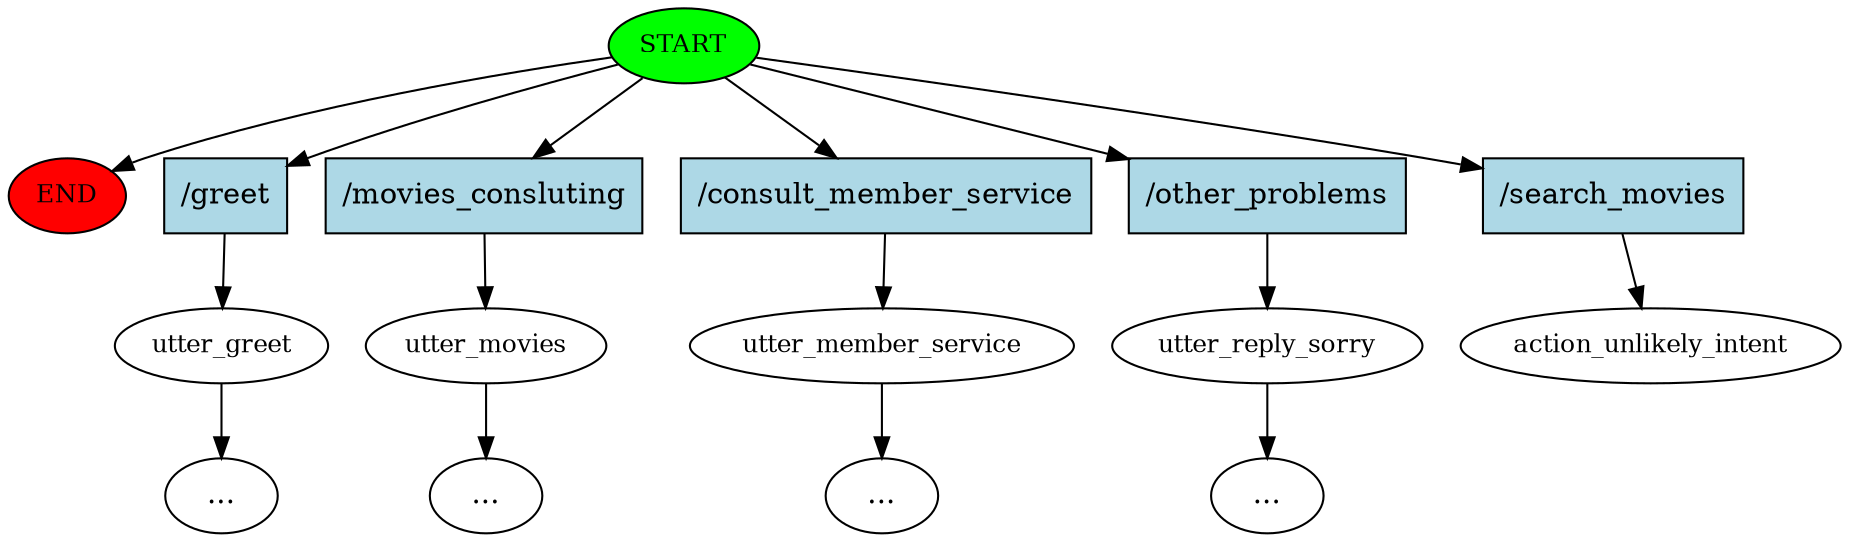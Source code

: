 digraph  {
0 [class="start active", fillcolor=green, fontsize=12, label=START, style=filled];
"-1" [class=end, fillcolor=red, fontsize=12, label=END, style=filled];
1 [class="", fontsize=12, label=utter_greet];
"-3" [class=ellipsis, label="..."];
2 [class="", fontsize=12, label=utter_movies];
"-4" [class=ellipsis, label="..."];
3 [class="", fontsize=12, label=utter_member_service];
"-6" [class=ellipsis, label="..."];
5 [class="", fontsize=12, label=utter_reply_sorry];
"-8" [class=ellipsis, label="..."];
7 [class="dashed active", fontsize=12, label=action_unlikely_intent];
8 [class=intent, fillcolor=lightblue, label="/greet", shape=rect, style=filled];
9 [class=intent, fillcolor=lightblue, label="/movies_consluting", shape=rect, style=filled];
10 [class=intent, fillcolor=lightblue, label="/consult_member_service", shape=rect, style=filled];
11 [class=intent, fillcolor=lightblue, label="/other_problems", shape=rect, style=filled];
12 [class="intent active", fillcolor=lightblue, label="/search_movies", shape=rect, style=filled];
0 -> "-1"  [class="", key=NONE, label=""];
0 -> 8  [class="", key=0];
0 -> 9  [class="", key=0];
0 -> 10  [class="", key=0];
0 -> 11  [class="", key=0];
0 -> 12  [class=active, key=0];
1 -> "-3"  [class="", key=NONE, label=""];
2 -> "-4"  [class="", key=NONE, label=""];
3 -> "-6"  [class="", key=NONE, label=""];
5 -> "-8"  [class="", key=NONE, label=""];
8 -> 1  [class="", key=0];
9 -> 2  [class="", key=0];
10 -> 3  [class="", key=0];
11 -> 5  [class="", key=0];
12 -> 7  [class=active, key=0];
}
